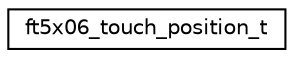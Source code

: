 digraph "Graphical Class Hierarchy"
{
 // LATEX_PDF_SIZE
  edge [fontname="Helvetica",fontsize="10",labelfontname="Helvetica",labelfontsize="10"];
  node [fontname="Helvetica",fontsize="10",shape=record];
  rankdir="LR";
  Node0 [label="ft5x06_touch_position_t",height=0.2,width=0.4,color="black", fillcolor="white", style="filled",URL="$structft5x06__touch__position__t.html",tooltip="Touch position structure."];
}
